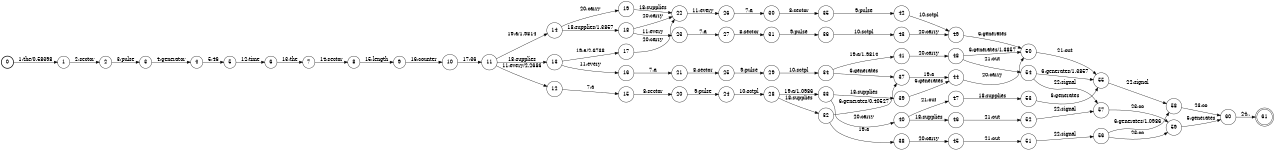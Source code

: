 digraph FST {
rankdir = LR;
size = "8.5,11";
label = "";
center = 1;
orientation = Portrait;
ranksep = "0.4";
nodesep = "0.25";
0 [label = "0", shape = circle, style = bold, fontsize = 14]
	0 -> 1 [label = "1:the/0.58398", fontsize = 14];
1 [label = "1", shape = circle, style = solid, fontsize = 14]
	1 -> 2 [label = "2:sector", fontsize = 14];
2 [label = "2", shape = circle, style = solid, fontsize = 14]
	2 -> 3 [label = "3:pulse", fontsize = 14];
3 [label = "3", shape = circle, style = solid, fontsize = 14]
	3 -> 4 [label = "4:generator", fontsize = 14];
4 [label = "4", shape = circle, style = solid, fontsize = 14]
	4 -> 5 [label = "5:46", fontsize = 14];
5 [label = "5", shape = circle, style = solid, fontsize = 14]
	5 -> 6 [label = "12:time", fontsize = 14];
6 [label = "6", shape = circle, style = solid, fontsize = 14]
	6 -> 7 [label = "13:the", fontsize = 14];
7 [label = "7", shape = circle, style = solid, fontsize = 14]
	7 -> 8 [label = "14:sector", fontsize = 14];
8 [label = "8", shape = circle, style = solid, fontsize = 14]
	8 -> 9 [label = "15:length", fontsize = 14];
9 [label = "9", shape = circle, style = solid, fontsize = 14]
	9 -> 10 [label = "16:counter", fontsize = 14];
10 [label = "10", shape = circle, style = solid, fontsize = 14]
	10 -> 11 [label = "17:36", fontsize = 14];
11 [label = "11", shape = circle, style = solid, fontsize = 14]
	11 -> 14 [label = "19:a/1.9814", fontsize = 14];
	11 -> 12 [label = "11:every/2.2686", fontsize = 14];
	11 -> 13 [label = "18:supplies", fontsize = 14];
12 [label = "12", shape = circle, style = solid, fontsize = 14]
	12 -> 15 [label = "7:a", fontsize = 14];
13 [label = "13", shape = circle, style = solid, fontsize = 14]
	13 -> 17 [label = "19:a/2.6738", fontsize = 14];
	13 -> 16 [label = "11:every", fontsize = 14];
14 [label = "14", shape = circle, style = solid, fontsize = 14]
	14 -> 18 [label = "18:supplies/1.3857", fontsize = 14];
	14 -> 19 [label = "20:carry", fontsize = 14];
15 [label = "15", shape = circle, style = solid, fontsize = 14]
	15 -> 20 [label = "8:sector", fontsize = 14];
16 [label = "16", shape = circle, style = solid, fontsize = 14]
	16 -> 21 [label = "7:a", fontsize = 14];
17 [label = "17", shape = circle, style = solid, fontsize = 14]
	17 -> 22 [label = "20:carry", fontsize = 14];
18 [label = "18", shape = circle, style = solid, fontsize = 14]
	18 -> 23 [label = "11:every", fontsize = 14];
	18 -> 22 [label = "20:carry", fontsize = 14];
19 [label = "19", shape = circle, style = solid, fontsize = 14]
	19 -> 22 [label = "18:supplies", fontsize = 14];
20 [label = "20", shape = circle, style = solid, fontsize = 14]
	20 -> 24 [label = "9:pulse", fontsize = 14];
21 [label = "21", shape = circle, style = solid, fontsize = 14]
	21 -> 25 [label = "8:sector", fontsize = 14];
22 [label = "22", shape = circle, style = solid, fontsize = 14]
	22 -> 26 [label = "11:every", fontsize = 14];
23 [label = "23", shape = circle, style = solid, fontsize = 14]
	23 -> 27 [label = "7:a", fontsize = 14];
24 [label = "24", shape = circle, style = solid, fontsize = 14]
	24 -> 28 [label = "10:sctpl", fontsize = 14];
25 [label = "25", shape = circle, style = solid, fontsize = 14]
	25 -> 29 [label = "9:pulse", fontsize = 14];
26 [label = "26", shape = circle, style = solid, fontsize = 14]
	26 -> 30 [label = "7:a", fontsize = 14];
27 [label = "27", shape = circle, style = solid, fontsize = 14]
	27 -> 31 [label = "8:sector", fontsize = 14];
28 [label = "28", shape = circle, style = solid, fontsize = 14]
	28 -> 33 [label = "19:a/1.0986", fontsize = 14];
	28 -> 32 [label = "18:supplies", fontsize = 14];
29 [label = "29", shape = circle, style = solid, fontsize = 14]
	29 -> 34 [label = "10:sctpl", fontsize = 14];
30 [label = "30", shape = circle, style = solid, fontsize = 14]
	30 -> 35 [label = "8:sector", fontsize = 14];
31 [label = "31", shape = circle, style = solid, fontsize = 14]
	31 -> 36 [label = "9:pulse", fontsize = 14];
32 [label = "32", shape = circle, style = solid, fontsize = 14]
	32 -> 37 [label = "6:generates/0.40527", fontsize = 14];
	32 -> 38 [label = "19:a", fontsize = 14];
33 [label = "33", shape = circle, style = solid, fontsize = 14]
	33 -> 39 [label = "18:supplies", fontsize = 14];
	33 -> 40 [label = "20:carry", fontsize = 14];
34 [label = "34", shape = circle, style = solid, fontsize = 14]
	34 -> 37 [label = "6:generates", fontsize = 14];
	34 -> 41 [label = "19:a/1.9814", fontsize = 14];
35 [label = "35", shape = circle, style = solid, fontsize = 14]
	35 -> 42 [label = "9:pulse", fontsize = 14];
36 [label = "36", shape = circle, style = solid, fontsize = 14]
	36 -> 43 [label = "10:sctpl", fontsize = 14];
37 [label = "37", shape = circle, style = solid, fontsize = 14]
	37 -> 44 [label = "19:a", fontsize = 14];
38 [label = "38", shape = circle, style = solid, fontsize = 14]
	38 -> 45 [label = "20:carry", fontsize = 14];
39 [label = "39", shape = circle, style = solid, fontsize = 14]
	39 -> 44 [label = "6:generates", fontsize = 14];
40 [label = "40", shape = circle, style = solid, fontsize = 14]
	40 -> 46 [label = "18:supplies", fontsize = 14];
	40 -> 47 [label = "21:out", fontsize = 14];
41 [label = "41", shape = circle, style = solid, fontsize = 14]
	41 -> 48 [label = "20:carry", fontsize = 14];
42 [label = "42", shape = circle, style = solid, fontsize = 14]
	42 -> 49 [label = "10:sctpl", fontsize = 14];
43 [label = "43", shape = circle, style = solid, fontsize = 14]
	43 -> 49 [label = "20:carry", fontsize = 14];
44 [label = "44", shape = circle, style = solid, fontsize = 14]
	44 -> 50 [label = "20:carry", fontsize = 14];
45 [label = "45", shape = circle, style = solid, fontsize = 14]
	45 -> 51 [label = "21:out", fontsize = 14];
46 [label = "46", shape = circle, style = solid, fontsize = 14]
	46 -> 52 [label = "21:out", fontsize = 14];
47 [label = "47", shape = circle, style = solid, fontsize = 14]
	47 -> 53 [label = "18:supplies", fontsize = 14];
48 [label = "48", shape = circle, style = solid, fontsize = 14]
	48 -> 50 [label = "6:generates/1.3857", fontsize = 14];
	48 -> 54 [label = "21:out", fontsize = 14];
49 [label = "49", shape = circle, style = solid, fontsize = 14]
	49 -> 50 [label = "6:generates", fontsize = 14];
50 [label = "50", shape = circle, style = solid, fontsize = 14]
	50 -> 55 [label = "21:out", fontsize = 14];
51 [label = "51", shape = circle, style = solid, fontsize = 14]
	51 -> 56 [label = "22:signal", fontsize = 14];
52 [label = "52", shape = circle, style = solid, fontsize = 14]
	52 -> 57 [label = "22:signal", fontsize = 14];
53 [label = "53", shape = circle, style = solid, fontsize = 14]
	53 -> 55 [label = "6:generates", fontsize = 14];
54 [label = "54", shape = circle, style = solid, fontsize = 14]
	54 -> 55 [label = "6:generates/1.3857", fontsize = 14];
	54 -> 57 [label = "22:signal", fontsize = 14];
55 [label = "55", shape = circle, style = solid, fontsize = 14]
	55 -> 58 [label = "22:signal", fontsize = 14];
56 [label = "56", shape = circle, style = solid, fontsize = 14]
	56 -> 58 [label = "6:generates/1.0986", fontsize = 14];
	56 -> 59 [label = "23:co", fontsize = 14];
57 [label = "57", shape = circle, style = solid, fontsize = 14]
	57 -> 59 [label = "23:co", fontsize = 14];
58 [label = "58", shape = circle, style = solid, fontsize = 14]
	58 -> 60 [label = "23:co", fontsize = 14];
59 [label = "59", shape = circle, style = solid, fontsize = 14]
	59 -> 60 [label = "6:generates", fontsize = 14];
60 [label = "60", shape = circle, style = solid, fontsize = 14]
	60 -> 61 [label = "24:.", fontsize = 14];
61 [label = "61", shape = doublecircle, style = solid, fontsize = 14]
}
